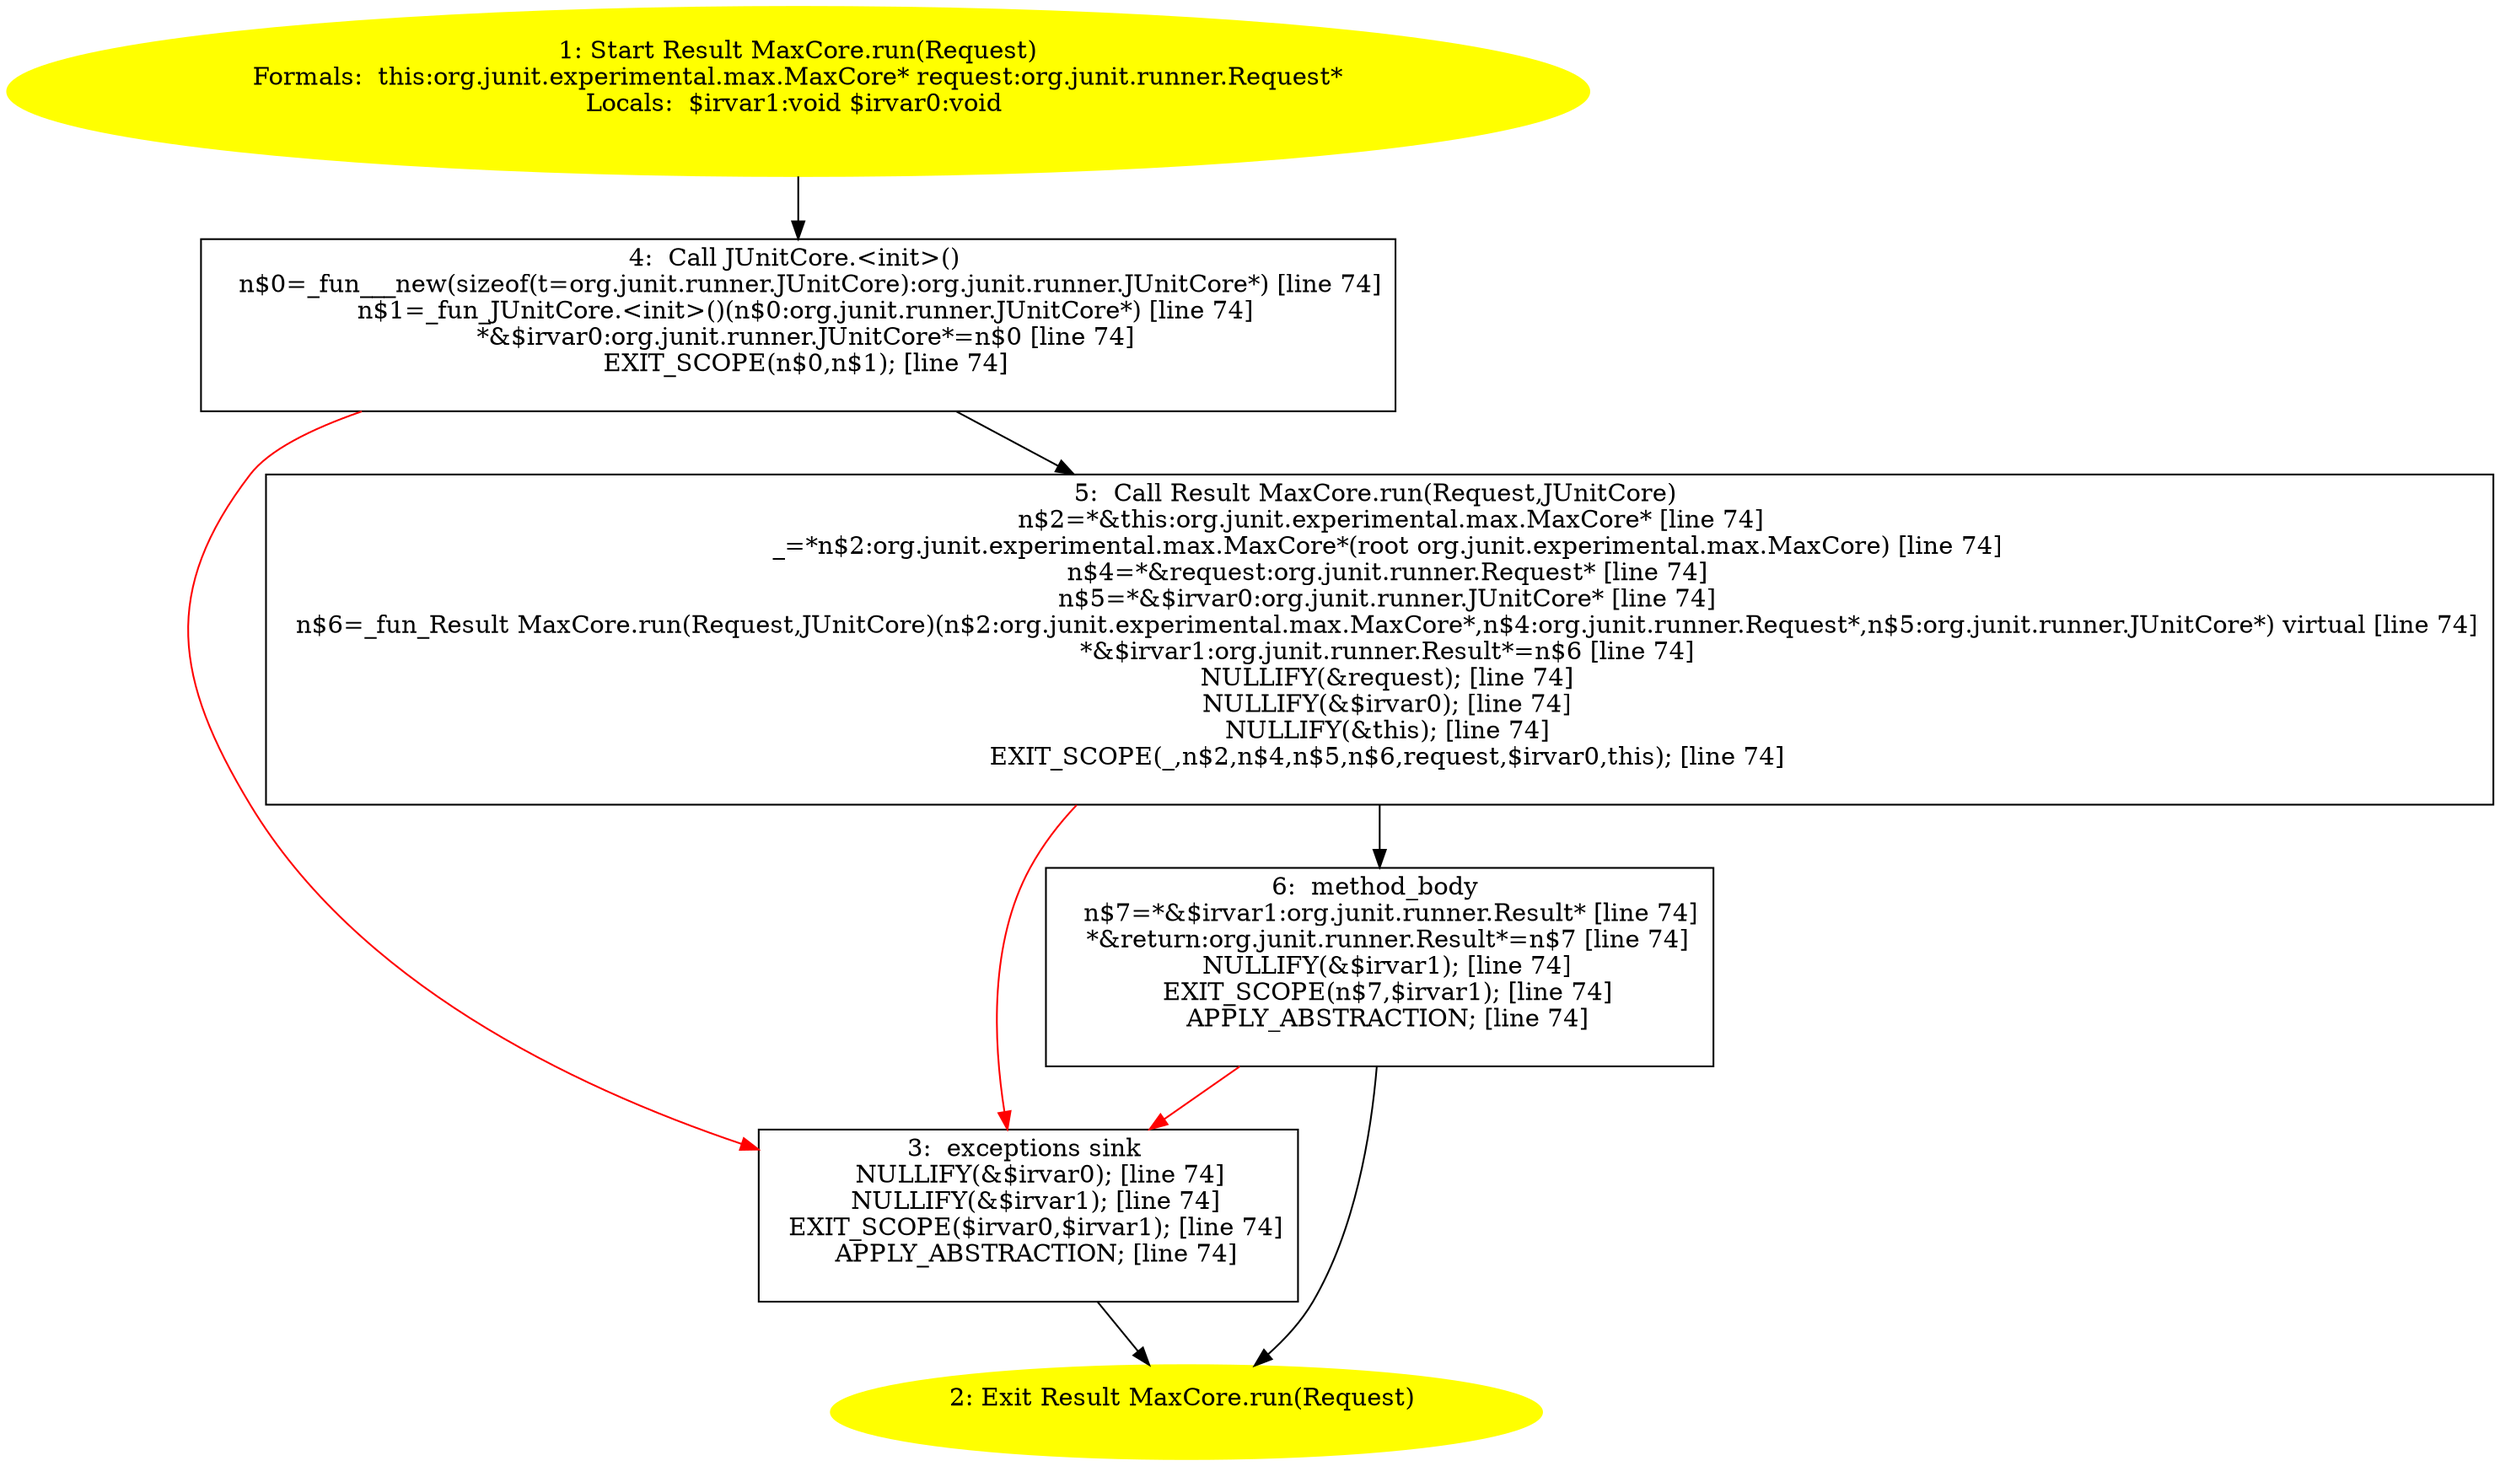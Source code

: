 /* @generated */
digraph cfg {
"org.junit.experimental.max.MaxCore.run(org.junit.runner.Request):org.junit.runner.Result.485044fa97bb72444722af98e469a0a1_1" [label="1: Start Result MaxCore.run(Request)\nFormals:  this:org.junit.experimental.max.MaxCore* request:org.junit.runner.Request*\nLocals:  $irvar1:void $irvar0:void \n  " color=yellow style=filled]
	

	 "org.junit.experimental.max.MaxCore.run(org.junit.runner.Request):org.junit.runner.Result.485044fa97bb72444722af98e469a0a1_1" -> "org.junit.experimental.max.MaxCore.run(org.junit.runner.Request):org.junit.runner.Result.485044fa97bb72444722af98e469a0a1_4" ;
"org.junit.experimental.max.MaxCore.run(org.junit.runner.Request):org.junit.runner.Result.485044fa97bb72444722af98e469a0a1_2" [label="2: Exit Result MaxCore.run(Request) \n  " color=yellow style=filled]
	

"org.junit.experimental.max.MaxCore.run(org.junit.runner.Request):org.junit.runner.Result.485044fa97bb72444722af98e469a0a1_3" [label="3:  exceptions sink \n   NULLIFY(&$irvar0); [line 74]\n  NULLIFY(&$irvar1); [line 74]\n  EXIT_SCOPE($irvar0,$irvar1); [line 74]\n  APPLY_ABSTRACTION; [line 74]\n " shape="box"]
	

	 "org.junit.experimental.max.MaxCore.run(org.junit.runner.Request):org.junit.runner.Result.485044fa97bb72444722af98e469a0a1_3" -> "org.junit.experimental.max.MaxCore.run(org.junit.runner.Request):org.junit.runner.Result.485044fa97bb72444722af98e469a0a1_2" ;
"org.junit.experimental.max.MaxCore.run(org.junit.runner.Request):org.junit.runner.Result.485044fa97bb72444722af98e469a0a1_4" [label="4:  Call JUnitCore.<init>() \n   n$0=_fun___new(sizeof(t=org.junit.runner.JUnitCore):org.junit.runner.JUnitCore*) [line 74]\n  n$1=_fun_JUnitCore.<init>()(n$0:org.junit.runner.JUnitCore*) [line 74]\n  *&$irvar0:org.junit.runner.JUnitCore*=n$0 [line 74]\n  EXIT_SCOPE(n$0,n$1); [line 74]\n " shape="box"]
	

	 "org.junit.experimental.max.MaxCore.run(org.junit.runner.Request):org.junit.runner.Result.485044fa97bb72444722af98e469a0a1_4" -> "org.junit.experimental.max.MaxCore.run(org.junit.runner.Request):org.junit.runner.Result.485044fa97bb72444722af98e469a0a1_5" ;
	 "org.junit.experimental.max.MaxCore.run(org.junit.runner.Request):org.junit.runner.Result.485044fa97bb72444722af98e469a0a1_4" -> "org.junit.experimental.max.MaxCore.run(org.junit.runner.Request):org.junit.runner.Result.485044fa97bb72444722af98e469a0a1_3" [color="red" ];
"org.junit.experimental.max.MaxCore.run(org.junit.runner.Request):org.junit.runner.Result.485044fa97bb72444722af98e469a0a1_5" [label="5:  Call Result MaxCore.run(Request,JUnitCore) \n   n$2=*&this:org.junit.experimental.max.MaxCore* [line 74]\n  _=*n$2:org.junit.experimental.max.MaxCore*(root org.junit.experimental.max.MaxCore) [line 74]\n  n$4=*&request:org.junit.runner.Request* [line 74]\n  n$5=*&$irvar0:org.junit.runner.JUnitCore* [line 74]\n  n$6=_fun_Result MaxCore.run(Request,JUnitCore)(n$2:org.junit.experimental.max.MaxCore*,n$4:org.junit.runner.Request*,n$5:org.junit.runner.JUnitCore*) virtual [line 74]\n  *&$irvar1:org.junit.runner.Result*=n$6 [line 74]\n  NULLIFY(&request); [line 74]\n  NULLIFY(&$irvar0); [line 74]\n  NULLIFY(&this); [line 74]\n  EXIT_SCOPE(_,n$2,n$4,n$5,n$6,request,$irvar0,this); [line 74]\n " shape="box"]
	

	 "org.junit.experimental.max.MaxCore.run(org.junit.runner.Request):org.junit.runner.Result.485044fa97bb72444722af98e469a0a1_5" -> "org.junit.experimental.max.MaxCore.run(org.junit.runner.Request):org.junit.runner.Result.485044fa97bb72444722af98e469a0a1_6" ;
	 "org.junit.experimental.max.MaxCore.run(org.junit.runner.Request):org.junit.runner.Result.485044fa97bb72444722af98e469a0a1_5" -> "org.junit.experimental.max.MaxCore.run(org.junit.runner.Request):org.junit.runner.Result.485044fa97bb72444722af98e469a0a1_3" [color="red" ];
"org.junit.experimental.max.MaxCore.run(org.junit.runner.Request):org.junit.runner.Result.485044fa97bb72444722af98e469a0a1_6" [label="6:  method_body \n   n$7=*&$irvar1:org.junit.runner.Result* [line 74]\n  *&return:org.junit.runner.Result*=n$7 [line 74]\n  NULLIFY(&$irvar1); [line 74]\n  EXIT_SCOPE(n$7,$irvar1); [line 74]\n  APPLY_ABSTRACTION; [line 74]\n " shape="box"]
	

	 "org.junit.experimental.max.MaxCore.run(org.junit.runner.Request):org.junit.runner.Result.485044fa97bb72444722af98e469a0a1_6" -> "org.junit.experimental.max.MaxCore.run(org.junit.runner.Request):org.junit.runner.Result.485044fa97bb72444722af98e469a0a1_2" ;
	 "org.junit.experimental.max.MaxCore.run(org.junit.runner.Request):org.junit.runner.Result.485044fa97bb72444722af98e469a0a1_6" -> "org.junit.experimental.max.MaxCore.run(org.junit.runner.Request):org.junit.runner.Result.485044fa97bb72444722af98e469a0a1_3" [color="red" ];
}
